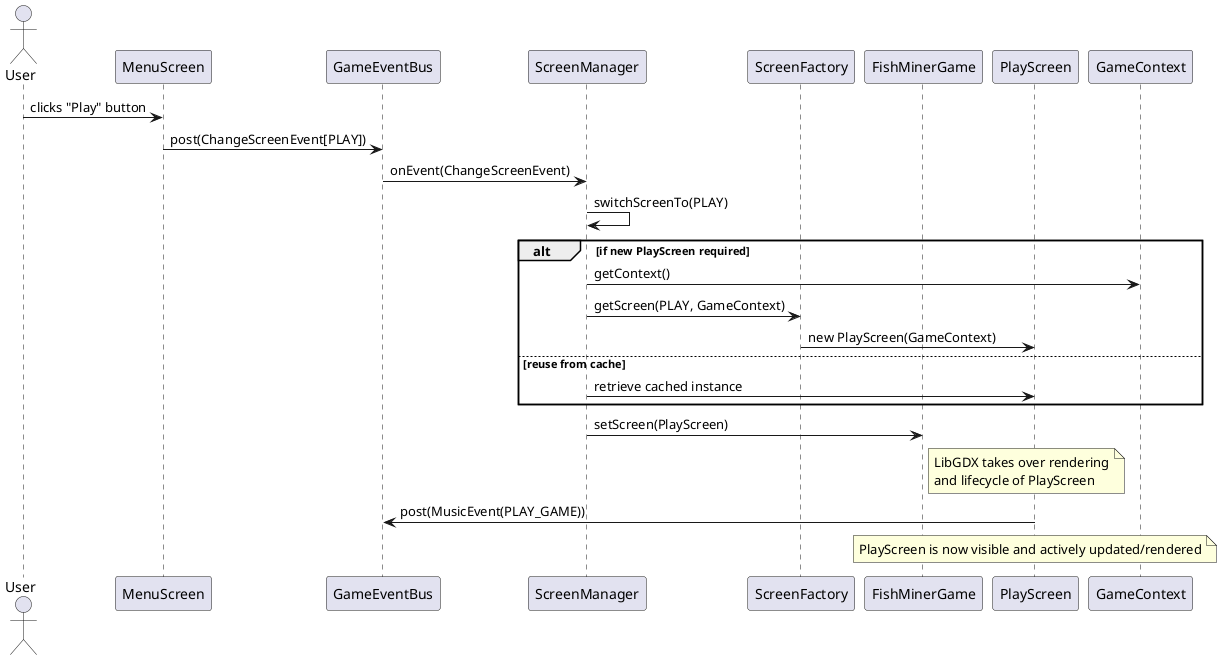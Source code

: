 @startuml PlayButtonProcessView

actor User
participant MenuScreen
participant GameEventBus
participant ScreenManager
participant ScreenFactory
participant FishMinerGame
participant PlayScreen
participant GameContext

User -> MenuScreen : clicks "Play" button
MenuScreen -> GameEventBus : post(ChangeScreenEvent[PLAY])

GameEventBus -> ScreenManager : onEvent(ChangeScreenEvent)
ScreenManager -> ScreenManager : switchScreenTo(PLAY)

alt if new PlayScreen required
    ScreenManager -> GameContext : getContext()
    ScreenManager -> ScreenFactory : getScreen(PLAY, GameContext)
    ScreenFactory -> PlayScreen : new PlayScreen(GameContext)
else reuse from cache
    ScreenManager -> PlayScreen : retrieve cached instance
end

ScreenManager -> FishMinerGame : setScreen(PlayScreen)
note right of FishMinerGame
    LibGDX takes over rendering
    and lifecycle of PlayScreen
end note

PlayScreen -> GameEventBus : post(MusicEvent(PLAY_GAME))
note over PlayScreen
    PlayScreen is now visible and actively updated/rendered
end note

@enduml
